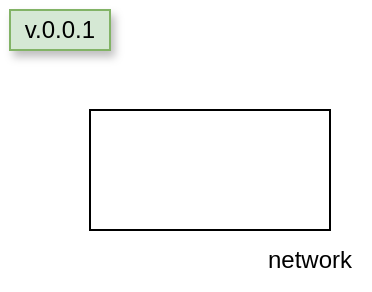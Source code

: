 <mxfile version="16.5.6" type="github">
  <diagram id="oLFiRbwE-C5T9zBizWjQ" name="Page-1">
    <mxGraphModel dx="791" dy="836" grid="1" gridSize="10" guides="1" tooltips="1" connect="1" arrows="0" fold="1" page="1" pageScale="1" pageWidth="827" pageHeight="1169" math="0" shadow="0">
      <root>
        <mxCell id="0" />
        <mxCell id="1" parent="0" />
        <mxCell id="2_t3ZWsZol6lH4S8rudg-1" value="" style="rounded=0;whiteSpace=wrap;html=1;" parent="1" vertex="1">
          <mxGeometry x="50" y="60" width="120" height="60" as="geometry" />
        </mxCell>
        <mxCell id="2_t3ZWsZol6lH4S8rudg-2" value="network" style="text;html=1;strokeColor=none;fillColor=none;align=center;verticalAlign=middle;whiteSpace=wrap;rounded=0;" parent="1" vertex="1">
          <mxGeometry x="130" y="120" width="60" height="30" as="geometry" />
        </mxCell>
        <mxCell id="9WCbVWumMUlL1E1PXj8_-1" value="v.0.0.1" style="text;html=1;strokeColor=#82b366;fillColor=#d5e8d4;align=center;verticalAlign=middle;whiteSpace=wrap;rounded=0;glass=0;shadow=1;" vertex="1" parent="1">
          <mxGeometry x="10" y="10" width="50" height="20" as="geometry" />
        </mxCell>
      </root>
    </mxGraphModel>
  </diagram>
</mxfile>
